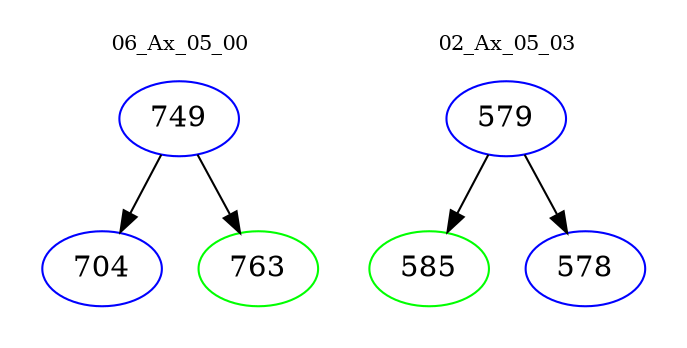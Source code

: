 digraph{
subgraph cluster_0 {
color = white
label = "06_Ax_05_00";
fontsize=10;
T0_749 [label="749", color="blue"]
T0_749 -> T0_704 [color="black"]
T0_704 [label="704", color="blue"]
T0_749 -> T0_763 [color="black"]
T0_763 [label="763", color="green"]
}
subgraph cluster_1 {
color = white
label = "02_Ax_05_03";
fontsize=10;
T1_579 [label="579", color="blue"]
T1_579 -> T1_585 [color="black"]
T1_585 [label="585", color="green"]
T1_579 -> T1_578 [color="black"]
T1_578 [label="578", color="blue"]
}
}
